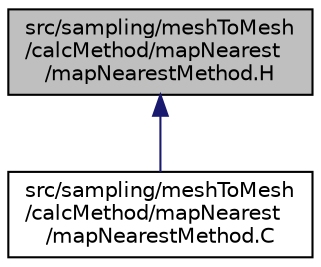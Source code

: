 digraph "src/sampling/meshToMesh/calcMethod/mapNearest/mapNearestMethod.H"
{
  bgcolor="transparent";
  edge [fontname="Helvetica",fontsize="10",labelfontname="Helvetica",labelfontsize="10"];
  node [fontname="Helvetica",fontsize="10",shape=record];
  Node1 [label="src/sampling/meshToMesh\l/calcMethod/mapNearest\l/mapNearestMethod.H",height=0.2,width=0.4,color="black", fillcolor="grey75", style="filled", fontcolor="black"];
  Node1 -> Node2 [dir="back",color="midnightblue",fontsize="10",style="solid",fontname="Helvetica"];
  Node2 [label="src/sampling/meshToMesh\l/calcMethod/mapNearest\l/mapNearestMethod.C",height=0.2,width=0.4,color="black",URL="$a09625.html"];
}
